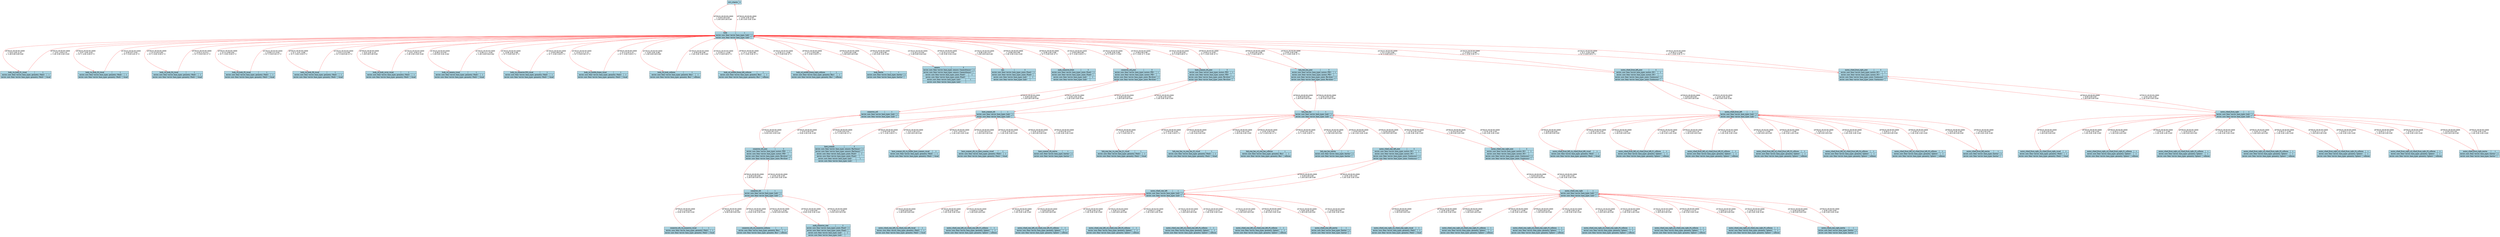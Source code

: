 digraph G {
graph[size="88,136", ranksep=3.0, nodesep=2.0, fontname="Helvetica", fontsize=8];
0[shape=record, label="{{INIT_FRAME|0}}",style=filled,fillcolor=lightblue];
1[shape=record, label="{{body|1}| {envire::core::Item\<envire::base_types::Link\>|1}| {envire::core::Item\<envire::base_types::Link\>|}}",style=filled,fillcolor=lightblue];
2[shape=record, label="{{body_vis_body_01_visual|1}| {envire::core::Item\<envire::base_types::geometry::Mesh\>|1}| {envire::core::Item\<envire::base_types::geometry::Mesh\>|visual}}",style=filled,fillcolor=lightblue];
3[shape=record, label="{{body_vis_body_03_visual|1}| {envire::core::Item\<envire::base_types::geometry::Mesh\>|1}| {envire::core::Item\<envire::base_types::geometry::Mesh\>|visual}}",style=filled,fillcolor=lightblue];
4[shape=record, label="{{body_vis_body_04_visual|1}| {envire::core::Item\<envire::base_types::geometry::Mesh\>|1}| {envire::core::Item\<envire::base_types::geometry::Mesh\>|visual}}",style=filled,fillcolor=lightblue];
5[shape=record, label="{{body_vis_body_05_visual|1}| {envire::core::Item\<envire::base_types::geometry::Mesh\>|1}| {envire::core::Item\<envire::base_types::geometry::Mesh\>|visual}}",style=filled,fillcolor=lightblue];
6[shape=record, label="{{body_vis_body_08_visual|1}| {envire::core::Item\<envire::base_types::geometry::Mesh\>|1}| {envire::core::Item\<envire::base_types::geometry::Mesh\>|visual}}",style=filled,fillcolor=lightblue];
7[shape=record, label="{{body_vis_body_cover_visual|1}| {envire::core::Item\<envire::base_types::geometry::Mesh\>|1}| {envire::core::Item\<envire::base_types::geometry::Mesh\>|visual}}",style=filled,fillcolor=lightblue];
8[shape=record, label="{{body_vis_camera_visual|1}| {envire::core::Item\<envire::base_types::geometry::Mesh\>|1}| {envire::core::Item\<envire::base_types::geometry::Mesh\>|visual}}",style=filled,fillcolor=lightblue];
9[shape=record, label="{{body_vis_connector.003_visual|1}| {envire::core::Item\<envire::base_types::geometry::Mesh\>|1}| {envire::core::Item\<envire::base_types::geometry::Mesh\>|visual}}",style=filled,fillcolor=lightblue];
10[shape=record, label="{{body_vis_middle_frame_visual|1}| {envire::core::Item\<envire::base_types::geometry::Mesh\>|1}| {envire::core::Item\<envire::base_types::geometry::Mesh\>|visual}}",style=filled,fillcolor=lightblue];
11[shape=record, label="{{body_col_body_collision|1}| {envire::core::Item\<envire::base_types::geometry::Box\>|1}| {envire::core::Item\<envire::base_types::geometry::Box\>|collision}}",style=filled,fillcolor=lightblue];
12[shape=record, label="{{body_col_middle_frame_left_collision|1}| {envire::core::Item\<envire::base_types::geometry::Box\>|1}| {envire::core::Item\<envire::base_types::geometry::Box\>|collision}}",style=filled,fillcolor=lightblue];
13[shape=record, label="{{body_col_middle_frame_right_collision|1}| {envire::core::Item\<envire::base_types::geometry::Box\>|1}| {envire::core::Item\<envire::base_types::geometry::Box\>|collision}}",style=filled,fillcolor=lightblue];
14[shape=record, label="{{body_inertia|1}| {envire::core::Item\<envire::base_types::Inertia\>|1}| {envire::core::Item\<envire::base_types::Inertia\>|}}",style=filled,fillcolor=lightblue];
15[shape=record, label="{{camera|3}| {envire::core::Item\<envire::base_types::sensors::CameraSensor\>|1}| {envire::core::Item\<envire::base_types::sensors::CameraSensor\>|}| {envire::core::Item\<envire::base_types::joints::Fixed\>|1}| {envire::core::Item\<envire::base_types::joints::Fixed\>|}| {envire::core::Item\<envire::base_types::Link\>|1}| {envire::core::Item\<envire::base_types::Link\>|}}",style=filled,fillcolor=lightblue];
16[shape=record, label="{{connector_roll|1}| {envire::core::Item\<envire::base_types::Link\>|1}| {envire::core::Item\<envire::base_types::Link\>|}}",style=filled,fillcolor=lightblue];
17[shape=record, label="{{connector_tilt|1}| {envire::core::Item\<envire::base_types::Link\>|1}| {envire::core::Item\<envire::base_types::Link\>|}}",style=filled,fillcolor=lightblue];
18[shape=record, label="{{connector_tilt_vis_connector_visual|1}| {envire::core::Item\<envire::base_types::geometry::Mesh\>|1}| {envire::core::Item\<envire::base_types::geometry::Mesh\>|visual}}",style=filled,fillcolor=lightblue];
19[shape=record, label="{{connector_tilt_col_connector_collision|1}| {envire::core::Item\<envire::base_types::geometry::Box\>|1}| {envire::core::Item\<envire::base_types::geometry::Box\>|collision}}",style=filled,fillcolor=lightblue];
20[shape=record, label="{{imu|2}| {envire::core::Item\<envire::base_types::joints::Fixed\>|1}| {envire::core::Item\<envire::base_types::joints::Fixed\>|}| {envire::core::Item\<envire::base_types::Link\>|1}| {envire::core::Item\<envire::base_types::Link\>|}}",style=filled,fillcolor=lightblue];
21[shape=record, label="{{laser_scanner|3}| {envire::core::Item\<envire::base_types::sensors::RaySensor\>|1}| {envire::core::Item\<envire::base_types::sensors::RaySensor\>|}| {envire::core::Item\<envire::base_types::joints::Fixed\>|1}| {envire::core::Item\<envire::base_types::joints::Fixed\>|}| {envire::core::Item\<envire::base_types::Link\>|1}| {envire::core::Item\<envire::base_types::Link\>|}}",style=filled,fillcolor=lightblue];
22[shape=record, label="{{laser_scanner_tilt|1}| {envire::core::Item\<envire::base_types::Link\>|1}| {envire::core::Item\<envire::base_types::Link\>|}}",style=filled,fillcolor=lightblue];
23[shape=record, label="{{laser_scanner_tilt_vis_holder_laser_scanner_visual|1}| {envire::core::Item\<envire::base_types::geometry::Mesh\>|1}| {envire::core::Item\<envire::base_types::geometry::Mesh\>|visual}}",style=filled,fillcolor=lightblue];
24[shape=record, label="{{laser_scanner_tilt_vis_laser_scanner_visual|1}| {envire::core::Item\<envire::base_types::geometry::Mesh\>|1}| {envire::core::Item\<envire::base_types::geometry::Mesh\>|visual}}",style=filled,fillcolor=lightblue];
25[shape=record, label="{{laser_scanner_tilt_inertia|1}| {envire::core::Item\<envire::base_types::Inertia\>|1}| {envire::core::Item\<envire::base_types::Inertia\>|}}",style=filled,fillcolor=lightblue];
26[shape=record, label="{{link_rear_bar|1}| {envire::core::Item\<envire::base_types::Link\>|1}| {envire::core::Item\<envire::base_types::Link\>|}}",style=filled,fillcolor=lightblue];
27[shape=record, label="{{link_rear_bar_vis_rear_bar_01_visual|1}| {envire::core::Item\<envire::base_types::geometry::Mesh\>|1}| {envire::core::Item\<envire::base_types::geometry::Mesh\>|visual}}",style=filled,fillcolor=lightblue];
28[shape=record, label="{{link_rear_bar_vis_rear_bar_02_visual|1}| {envire::core::Item\<envire::base_types::geometry::Mesh\>|1}| {envire::core::Item\<envire::base_types::geometry::Mesh\>|visual}}",style=filled,fillcolor=lightblue];
29[shape=record, label="{{link_rear_bar_col_rear_bar_collision|1}| {envire::core::Item\<envire::base_types::geometry::Box\>|1}| {envire::core::Item\<envire::base_types::geometry::Box\>|collision}}",style=filled,fillcolor=lightblue];
30[shape=record, label="{{link_rear_bar_inertia|1}| {envire::core::Item\<envire::base_types::Inertia\>|1}| {envire::core::Item\<envire::base_types::Inertia\>|}}",style=filled,fillcolor=lightblue];
31[shape=record, label="{{male_connector_front|2}| {envire::core::Item\<envire::base_types::joints::Fixed\>|1}| {envire::core::Item\<envire::base_types::joints::Fixed\>|}| {envire::core::Item\<envire::base_types::Link\>|1}| {envire::core::Item\<envire::base_types::Link\>|}}",style=filled,fillcolor=lightblue];
32[shape=record, label="{{male_connector_rear|2}| {envire::core::Item\<envire::base_types::joints::Fixed\>|1}| {envire::core::Item\<envire::base_types::joints::Fixed\>|}| {envire::core::Item\<envire::base_types::Link\>|1}| {envire::core::Item\<envire::base_types::Link\>|}}",style=filled,fillcolor=lightblue];
33[shape=record, label="{{motor_wheel_front_left|1}| {envire::core::Item\<envire::base_types::Link\>|1}| {envire::core::Item\<envire::base_types::Link\>|}}",style=filled,fillcolor=lightblue];
34[shape=record, label="{{motor_wheel_front_left_vis_wheel_front_left_visual|1}| {envire::core::Item\<envire::base_types::geometry::Mesh\>|1}| {envire::core::Item\<envire::base_types::geometry::Mesh\>|visual}}",style=filled,fillcolor=lightblue];
35[shape=record, label="{{motor_wheel_front_left_col_wheel_front_left_01_collision|1}| {envire::core::Item\<envire::base_types::geometry::Sphere\>|1}| {envire::core::Item\<envire::base_types::geometry::Sphere\>|collision}}",style=filled,fillcolor=lightblue];
36[shape=record, label="{{motor_wheel_front_left_col_wheel_front_left_02_collision|1}| {envire::core::Item\<envire::base_types::geometry::Sphere\>|1}| {envire::core::Item\<envire::base_types::geometry::Sphere\>|collision}}",style=filled,fillcolor=lightblue];
37[shape=record, label="{{motor_wheel_front_left_col_wheel_front_left_03_collision|1}| {envire::core::Item\<envire::base_types::geometry::Sphere\>|1}| {envire::core::Item\<envire::base_types::geometry::Sphere\>|collision}}",style=filled,fillcolor=lightblue];
38[shape=record, label="{{motor_wheel_front_left_col_wheel_front_left_04_collision|1}| {envire::core::Item\<envire::base_types::geometry::Sphere\>|1}| {envire::core::Item\<envire::base_types::geometry::Sphere\>|collision}}",style=filled,fillcolor=lightblue];
39[shape=record, label="{{motor_wheel_front_left_col_wheel_front_left_05_collision|1}| {envire::core::Item\<envire::base_types::geometry::Sphere\>|1}| {envire::core::Item\<envire::base_types::geometry::Sphere\>|collision}}",style=filled,fillcolor=lightblue];
40[shape=record, label="{{motor_wheel_front_left_inertia|1}| {envire::core::Item\<envire::base_types::Inertia\>|1}| {envire::core::Item\<envire::base_types::Inertia\>|}}",style=filled,fillcolor=lightblue];
41[shape=record, label="{{motor_wheel_front_right|1}| {envire::core::Item\<envire::base_types::Link\>|1}| {envire::core::Item\<envire::base_types::Link\>|}}",style=filled,fillcolor=lightblue];
42[shape=record, label="{{motor_wheel_front_right_vis_wheel_front_right_visual|1}| {envire::core::Item\<envire::base_types::geometry::Mesh\>|1}| {envire::core::Item\<envire::base_types::geometry::Mesh\>|visual}}",style=filled,fillcolor=lightblue];
43[shape=record, label="{{motor_wheel_front_right_col_wheel_front_right_01_collision|1}| {envire::core::Item\<envire::base_types::geometry::Sphere\>|1}| {envire::core::Item\<envire::base_types::geometry::Sphere\>|collision}}",style=filled,fillcolor=lightblue];
44[shape=record, label="{{motor_wheel_front_right_col_wheel_front_right_02_collision|1}| {envire::core::Item\<envire::base_types::geometry::Sphere\>|1}| {envire::core::Item\<envire::base_types::geometry::Sphere\>|collision}}",style=filled,fillcolor=lightblue];
45[shape=record, label="{{motor_wheel_front_right_col_wheel_front_right_03_collision|1}| {envire::core::Item\<envire::base_types::geometry::Sphere\>|1}| {envire::core::Item\<envire::base_types::geometry::Sphere\>|collision}}",style=filled,fillcolor=lightblue];
46[shape=record, label="{{motor_wheel_front_right_col_wheel_front_right_04_collision|1}| {envire::core::Item\<envire::base_types::geometry::Sphere\>|1}| {envire::core::Item\<envire::base_types::geometry::Sphere\>|collision}}",style=filled,fillcolor=lightblue];
47[shape=record, label="{{motor_wheel_front_right_col_wheel_front_right_05_collision|1}| {envire::core::Item\<envire::base_types::geometry::Sphere\>|1}| {envire::core::Item\<envire::base_types::geometry::Sphere\>|collision}}",style=filled,fillcolor=lightblue];
48[shape=record, label="{{motor_wheel_front_right_inertia|1}| {envire::core::Item\<envire::base_types::Inertia\>|1}| {envire::core::Item\<envire::base_types::Inertia\>|}}",style=filled,fillcolor=lightblue];
49[shape=record, label="{{motor_wheel_rear_left|1}| {envire::core::Item\<envire::base_types::Link\>|1}| {envire::core::Item\<envire::base_types::Link\>|}}",style=filled,fillcolor=lightblue];
50[shape=record, label="{{motor_wheel_rear_left_vis_wheel_rear_left_visual|1}| {envire::core::Item\<envire::base_types::geometry::Mesh\>|1}| {envire::core::Item\<envire::base_types::geometry::Mesh\>|visual}}",style=filled,fillcolor=lightblue];
51[shape=record, label="{{motor_wheel_rear_left_col_wheel_rear_left_01_collision|1}| {envire::core::Item\<envire::base_types::geometry::Sphere\>|1}| {envire::core::Item\<envire::base_types::geometry::Sphere\>|collision}}",style=filled,fillcolor=lightblue];
52[shape=record, label="{{motor_wheel_rear_left_col_wheel_rear_left_02_collision|1}| {envire::core::Item\<envire::base_types::geometry::Sphere\>|1}| {envire::core::Item\<envire::base_types::geometry::Sphere\>|collision}}",style=filled,fillcolor=lightblue];
53[shape=record, label="{{motor_wheel_rear_left_col_wheel_rear_left_03_collision|1}| {envire::core::Item\<envire::base_types::geometry::Sphere\>|1}| {envire::core::Item\<envire::base_types::geometry::Sphere\>|collision}}",style=filled,fillcolor=lightblue];
54[shape=record, label="{{motor_wheel_rear_left_col_wheel_rear_left_04_collision|1}| {envire::core::Item\<envire::base_types::geometry::Sphere\>|1}| {envire::core::Item\<envire::base_types::geometry::Sphere\>|collision}}",style=filled,fillcolor=lightblue];
55[shape=record, label="{{motor_wheel_rear_left_col_wheel_rear_left_05_collision|1}| {envire::core::Item\<envire::base_types::geometry::Sphere\>|1}| {envire::core::Item\<envire::base_types::geometry::Sphere\>|collision}}",style=filled,fillcolor=lightblue];
56[shape=record, label="{{motor_wheel_rear_left_inertia|1}| {envire::core::Item\<envire::base_types::Inertia\>|1}| {envire::core::Item\<envire::base_types::Inertia\>|}}",style=filled,fillcolor=lightblue];
57[shape=record, label="{{motor_wheel_rear_right|1}| {envire::core::Item\<envire::base_types::Link\>|1}| {envire::core::Item\<envire::base_types::Link\>|}}",style=filled,fillcolor=lightblue];
58[shape=record, label="{{motor_wheel_rear_right_vis_wheel_rear_right_visual|1}| {envire::core::Item\<envire::base_types::geometry::Mesh\>|1}| {envire::core::Item\<envire::base_types::geometry::Mesh\>|visual}}",style=filled,fillcolor=lightblue];
59[shape=record, label="{{motor_wheel_rear_right_col_wheel_rear_right_01_collision|1}| {envire::core::Item\<envire::base_types::geometry::Sphere\>|1}| {envire::core::Item\<envire::base_types::geometry::Sphere\>|collision}}",style=filled,fillcolor=lightblue];
60[shape=record, label="{{motor_wheel_rear_right_col_wheel_rear_right_02_collision|1}| {envire::core::Item\<envire::base_types::geometry::Sphere\>|1}| {envire::core::Item\<envire::base_types::geometry::Sphere\>|collision}}",style=filled,fillcolor=lightblue];
61[shape=record, label="{{motor_wheel_rear_right_col_wheel_rear_right_03_collision|1}| {envire::core::Item\<envire::base_types::geometry::Sphere\>|1}| {envire::core::Item\<envire::base_types::geometry::Sphere\>|collision}}",style=filled,fillcolor=lightblue];
62[shape=record, label="{{motor_wheel_rear_right_col_wheel_rear_right_04_collision|1}| {envire::core::Item\<envire::base_types::geometry::Sphere\>|1}| {envire::core::Item\<envire::base_types::geometry::Sphere\>|collision}}",style=filled,fillcolor=lightblue];
63[shape=record, label="{{motor_wheel_rear_right_col_wheel_rear_right_05_collision|1}| {envire::core::Item\<envire::base_types::geometry::Sphere\>|1}| {envire::core::Item\<envire::base_types::geometry::Sphere\>|collision}}",style=filled,fillcolor=lightblue];
64[shape=record, label="{{motor_wheel_rear_right_inertia|1}| {envire::core::Item\<envire::base_types::Inertia\>|1}| {envire::core::Item\<envire::base_types::Inertia\>|}}",style=filled,fillcolor=lightblue];
65[shape=record, label="{{connector_roll_joint|2}| {envire::core::Item\<envire::base_types::motors::PID\>|1}| {envire::core::Item\<envire::base_types::motors::PID\>|}| {envire::core::Item\<envire::base_types::joints::Revolute\>|1}| {envire::core::Item\<envire::base_types::joints::Revolute\>|}}",style=filled,fillcolor=lightblue];
66[shape=record, label="{{connector_tilt_joint|2}| {envire::core::Item\<envire::base_types::motors::PID\>|1}| {envire::core::Item\<envire::base_types::motors::PID\>|}| {envire::core::Item\<envire::base_types::joints::Revolute\>|1}| {envire::core::Item\<envire::base_types::joints::Revolute\>|}}",style=filled,fillcolor=lightblue];
67[shape=record, label="{{laser_scanner_tilt_joint|2}| {envire::core::Item\<envire::base_types::motors::PID\>|1}| {envire::core::Item\<envire::base_types::motors::PID\>|}| {envire::core::Item\<envire::base_types::joints::Revolute\>|1}| {envire::core::Item\<envire::base_types::joints::Revolute\>|}}",style=filled,fillcolor=lightblue];
68[shape=record, label="{{link_rear_bar_joint|2}| {envire::core::Item\<envire::base_types::motors::PID\>|1}| {envire::core::Item\<envire::base_types::motors::PID\>|}| {envire::core::Item\<envire::base_types::joints::Revolute\>|1}| {envire::core::Item\<envire::base_types::joints::Revolute\>|}}",style=filled,fillcolor=lightblue];
69[shape=record, label="{{motor_wheel_front_left_joint|2}| {envire::core::Item\<envire::base_types::motors::DC\>|1}| {envire::core::Item\<envire::base_types::motors::DC\>|}| {envire::core::Item\<envire::base_types::joints::Continuous\>|1}| {envire::core::Item\<envire::base_types::joints::Continuous\>|}}",style=filled,fillcolor=lightblue];
70[shape=record, label="{{motor_wheel_front_right_joint|2}| {envire::core::Item\<envire::base_types::motors::DC\>|1}| {envire::core::Item\<envire::base_types::motors::DC\>|}| {envire::core::Item\<envire::base_types::joints::Continuous\>|1}| {envire::core::Item\<envire::base_types::joints::Continuous\>|}}",style=filled,fillcolor=lightblue];
71[shape=record, label="{{motor_wheel_rear_left_joint|2}| {envire::core::Item\<envire::base_types::motors::DC\>|1}| {envire::core::Item\<envire::base_types::motors::DC\>|}| {envire::core::Item\<envire::base_types::joints::Continuous\>|1}| {envire::core::Item\<envire::base_types::joints::Continuous\>|}}",style=filled,fillcolor=lightblue];
72[shape=record, label="{{motor_wheel_rear_right_joint|2}| {envire::core::Item\<envire::base_types::motors::DC\>|1}| {envire::core::Item\<envire::base_types::motors::DC\>|}| {envire::core::Item\<envire::base_types::joints::Continuous\>|1}| {envire::core::Item\<envire::base_types::joints::Continuous\>|}}",style=filled,fillcolor=lightblue];
0->1 [label="19700101-00:00:00+0000\nt: (0.00 0.00 0.00)\nr: (1.00 0.00 0.00 0.00)",shape=ellipse,color=red,style=filled,fillcolor=lightcoral];
1->0 [label="19700101-00:00:00+0000\nt: (-0.00 -0.00 -0.00)\nr: (1.00 -0.00 -0.00 -0.00)",shape=ellipse,color=red,style=filled,fillcolor=lightcoral];
1->2 [label="19700101-00:00:00+0000\nt: (0.01 0.00 -0.10)\nr: (1.00 0.00 0.00 0.00)",shape=ellipse,color=red,style=filled,fillcolor=lightcoral];
2->1 [label="19700101-00:00:00+0000\nt: (-0.01 -0.00 0.10)\nr: (1.00 -0.00 -0.00 -0.00)",shape=ellipse,color=red,style=filled,fillcolor=lightcoral];
1->3 [label="19700101-00:00:00+0000\nt: (0.07 -0.00 -0.02)\nr: (0.71 -0.03 -0.03 0.71)",shape=ellipse,color=red,style=filled,fillcolor=lightcoral];
3->1 [label="19700101-00:00:00+0000\nt: (0.00 0.07 0.03)\nr: (0.71 0.03 0.03 -0.71)",shape=ellipse,color=red,style=filled,fillcolor=lightcoral];
1->4 [label="19700101-00:00:00+0000\nt: (0.15 0.02 0.00)\nr: (0.71 -0.03 -0.03 0.71)",shape=ellipse,color=red,style=filled,fillcolor=lightcoral];
4->1 [label="19700101-00:00:00+0000\nt: (-0.02 0.14 0.01)\nr: (0.71 0.03 0.03 -0.71)",shape=ellipse,color=red,style=filled,fillcolor=lightcoral];
1->5 [label="19700101-00:00:00+0000\nt: (0.14 -0.08 0.04)\nr: (0.71 -0.03 -0.03 0.71)",shape=ellipse,color=red,style=filled,fillcolor=lightcoral];
5->1 [label="19700101-00:00:00+0000\nt: (0.08 0.15 -0.03)\nr: (0.71 0.03 0.03 -0.71)",shape=ellipse,color=red,style=filled,fillcolor=lightcoral];
1->6 [label="19700101-00:00:00+0000\nt: (0.11 -0.01 -0.08)\nr: (0.71 -0.03 -0.03 0.71)",shape=ellipse,color=red,style=filled,fillcolor=lightcoral];
6->1 [label="19700101-00:00:00+0000\nt: (0.01 0.10 0.09)\nr: (0.71 0.03 0.03 -0.71)",shape=ellipse,color=red,style=filled,fillcolor=lightcoral];
1->7 [label="19700101-00:00:00+0000\nt: (0.01 0.00 -0.10)\nr: (1.00 0.00 0.00 0.00)",shape=ellipse,color=red,style=filled,fillcolor=lightcoral];
7->1 [label="19700101-00:00:00+0000\nt: (-0.01 -0.00 0.10)\nr: (1.00 -0.00 -0.00 -0.00)",shape=ellipse,color=red,style=filled,fillcolor=lightcoral];
1->8 [label="19700101-00:00:00+0000\nt: (0.09 0.10 0.05)\nr: (1.00 0.00 -0.04 -0.04)",shape=ellipse,color=red,style=filled,fillcolor=lightcoral];
8->1 [label="19700101-00:00:00+0000\nt: (-0.08 -0.11 -0.04)\nr: (1.00 -0.00 0.04 0.04)",shape=ellipse,color=red,style=filled,fillcolor=lightcoral];
1->9 [label="19700101-00:00:00+0000\nt: (-0.09 -0.00 -0.06)\nr: (0.71 0.00 0.00 -0.71)",shape=ellipse,color=red,style=filled,fillcolor=lightcoral];
9->1 [label="19700101-00:00:00+0000\nt: (-0.00 0.09 0.06)\nr: (0.71 -0.00 -0.00 0.71)",shape=ellipse,color=red,style=filled,fillcolor=lightcoral];
1->10 [label="19700101-00:00:00+0000\nt: (-0.42 0.12 -0.15)\nr: (0.71 0.00 0.00 -0.71)",shape=ellipse,color=red,style=filled,fillcolor=lightcoral];
10->1 [label="19700101-00:00:00+0000\nt: (0.12 0.42 0.15)\nr: (0.71 -0.00 -0.00 0.71)",shape=ellipse,color=red,style=filled,fillcolor=lightcoral];
1->11 [label="19700101-00:00:00+0000\nt: (-0.00 -0.00 -0.08)\nr: (1.00 0.00 0.00 0.00)",shape=ellipse,color=red,style=filled,fillcolor=lightcoral];
11->1 [label="19700101-00:00:00+0000\nt: (0.00 0.00 0.08)\nr: (1.00 -0.00 -0.00 -0.00)",shape=ellipse,color=red,style=filled,fillcolor=lightcoral];
1->12 [label="19700101-00:00:00+0000\nt: (-0.29 0.11 -0.08)\nr: (0.71 0.00 0.00 0.71)",shape=ellipse,color=red,style=filled,fillcolor=lightcoral];
12->1 [label="19700101-00:00:00+0000\nt: (-0.11 -0.29 0.08)\nr: (0.71 -0.00 -0.00 -0.71)",shape=ellipse,color=red,style=filled,fillcolor=lightcoral];
1->13 [label="19700101-00:00:00+0000\nt: (-0.29 -0.11 -0.08)\nr: (0.71 0.00 0.00 -0.71)",shape=ellipse,color=red,style=filled,fillcolor=lightcoral];
13->1 [label="19700101-00:00:00+0000\nt: (-0.11 0.29 0.08)\nr: (0.71 -0.00 -0.00 0.71)",shape=ellipse,color=red,style=filled,fillcolor=lightcoral];
1->14 [label="19700101-00:00:00+0000\nt: (-0.05 0.00 -0.08)\nr: (1.00 0.00 0.00 0.00)",shape=ellipse,color=red,style=filled,fillcolor=lightcoral];
14->1 [label="19700101-00:00:00+0000\nt: (0.05 -0.00 0.08)\nr: (1.00 -0.00 -0.00 -0.00)",shape=ellipse,color=red,style=filled,fillcolor=lightcoral];
17->18 [label="19700101-00:00:00+0000\nt: (0.11 0.03 0.00)\nr: (0.50 -0.50 -0.50 -0.50)",shape=ellipse,color=red,style=filled,fillcolor=lightcoral];
18->17 [label="19700101-00:00:00+0000\nt: (-0.00 -0.11 -0.03)\nr: (0.50 0.50 0.50 0.50)",shape=ellipse,color=red,style=filled,fillcolor=lightcoral];
17->19 [label="19700101-00:00:00+0000\nt: (0.11 0.04 0.00)\nr: (0.50 -0.50 -0.50 -0.50)",shape=ellipse,color=red,style=filled,fillcolor=lightcoral];
19->17 [label="19700101-00:00:00+0000\nt: (-0.00 -0.11 -0.04)\nr: (0.50 0.50 0.50 0.50)",shape=ellipse,color=red,style=filled,fillcolor=lightcoral];
22->23 [label="19700101-00:00:00+0000\nt: (-0.01 0.00 -0.01)\nr: (1.00 0.00 0.00 0.00)",shape=ellipse,color=red,style=filled,fillcolor=lightcoral];
23->22 [label="19700101-00:00:00+0000\nt: (0.01 -0.00 0.01)\nr: (1.00 -0.00 -0.00 -0.00)",shape=ellipse,color=red,style=filled,fillcolor=lightcoral];
22->24 [label="19700101-00:00:00+0000\nt: (-0.00 0.00 0.01)\nr: (1.00 0.00 0.00 0.00)",shape=ellipse,color=red,style=filled,fillcolor=lightcoral];
24->22 [label="19700101-00:00:00+0000\nt: (0.00 -0.00 -0.01)\nr: (1.00 -0.00 -0.00 -0.00)",shape=ellipse,color=red,style=filled,fillcolor=lightcoral];
22->25 [label="19700101-00:00:00+0000\nt: (0.00 -0.00 0.01)\nr: (1.00 0.00 0.00 0.00)",shape=ellipse,color=red,style=filled,fillcolor=lightcoral];
25->22 [label="19700101-00:00:00+0000\nt: (-0.00 0.00 -0.01)\nr: (1.00 -0.00 -0.00 -0.00)",shape=ellipse,color=red,style=filled,fillcolor=lightcoral];
26->27 [label="19700101-00:00:00+0000\nt: (-0.00 -0.00 0.00)\nr: (0.71 0.00 0.00 -0.71)",shape=ellipse,color=red,style=filled,fillcolor=lightcoral];
27->26 [label="19700101-00:00:00+0000\nt: (-0.00 0.00 -0.00)\nr: (0.71 -0.00 -0.00 0.71)",shape=ellipse,color=red,style=filled,fillcolor=lightcoral];
26->28 [label="19700101-00:00:00+0000\nt: (-0.00 0.00 0.00)\nr: (1.00 -0.04 0.00 0.00)",shape=ellipse,color=red,style=filled,fillcolor=lightcoral];
28->26 [label="19700101-00:00:00+0000\nt: (0.00 -0.00 -0.00)\nr: (1.00 0.04 -0.00 -0.00)",shape=ellipse,color=red,style=filled,fillcolor=lightcoral];
26->29 [label="19700101-00:00:00+0000\nt: (-0.00 -0.00 0.00)\nr: (0.71 0.00 0.00 -0.71)",shape=ellipse,color=red,style=filled,fillcolor=lightcoral];
29->26 [label="19700101-00:00:00+0000\nt: (-0.00 0.00 -0.00)\nr: (0.71 -0.00 -0.00 0.71)",shape=ellipse,color=red,style=filled,fillcolor=lightcoral];
26->30 [label="19700101-00:00:00+0000\nt: (-0.00 -0.00 -0.00)\nr: (1.00 0.00 0.00 0.00)",shape=ellipse,color=red,style=filled,fillcolor=lightcoral];
30->26 [label="19700101-00:00:00+0000\nt: (0.00 0.00 0.00)\nr: (1.00 -0.00 -0.00 -0.00)",shape=ellipse,color=red,style=filled,fillcolor=lightcoral];
33->34 [label="19700101-00:00:00+0000\nt: (0.00 0.00 0.00)\nr: (1.00 0.00 0.00 0.00)",shape=ellipse,color=red,style=filled,fillcolor=lightcoral];
34->33 [label="19700101-00:00:00+0000\nt: (-0.00 -0.00 -0.00)\nr: (1.00 -0.00 -0.00 -0.00)",shape=ellipse,color=red,style=filled,fillcolor=lightcoral];
33->35 [label="19700101-00:00:00+0000\nt: (0.00 0.17 0.06)\nr: (1.00 0.00 0.00 0.00)",shape=ellipse,color=red,style=filled,fillcolor=lightcoral];
35->33 [label="19700101-00:00:00+0000\nt: (-0.00 -0.17 -0.06)\nr: (1.00 -0.00 -0.00 -0.00)",shape=ellipse,color=red,style=filled,fillcolor=lightcoral];
33->36 [label="19700101-00:00:00+0000\nt: (0.00 0.00 0.18)\nr: (1.00 0.00 0.00 0.00)",shape=ellipse,color=red,style=filled,fillcolor=lightcoral];
36->33 [label="19700101-00:00:00+0000\nt: (-0.00 -0.00 -0.18)\nr: (1.00 -0.00 -0.00 -0.00)",shape=ellipse,color=red,style=filled,fillcolor=lightcoral];
33->37 [label="19700101-00:00:00+0000\nt: (0.00 -0.17 0.06)\nr: (1.00 0.00 0.00 0.00)",shape=ellipse,color=red,style=filled,fillcolor=lightcoral];
37->33 [label="19700101-00:00:00+0000\nt: (-0.00 0.17 -0.06)\nr: (1.00 -0.00 -0.00 -0.00)",shape=ellipse,color=red,style=filled,fillcolor=lightcoral];
33->38 [label="19700101-00:00:00+0000\nt: (0.00 -0.11 -0.15)\nr: (1.00 0.00 0.00 0.00)",shape=ellipse,color=red,style=filled,fillcolor=lightcoral];
38->33 [label="19700101-00:00:00+0000\nt: (-0.00 0.11 0.15)\nr: (1.00 -0.00 -0.00 -0.00)",shape=ellipse,color=red,style=filled,fillcolor=lightcoral];
33->39 [label="19700101-00:00:00+0000\nt: (0.00 0.11 -0.15)\nr: (1.00 0.00 0.00 0.00)",shape=ellipse,color=red,style=filled,fillcolor=lightcoral];
39->33 [label="19700101-00:00:00+0000\nt: (-0.00 -0.11 0.15)\nr: (1.00 -0.00 -0.00 -0.00)",shape=ellipse,color=red,style=filled,fillcolor=lightcoral];
33->40 [label="19700101-00:00:00+0000\nt: (0.00 -0.00 -0.00)\nr: (1.00 0.00 0.00 0.00)",shape=ellipse,color=red,style=filled,fillcolor=lightcoral];
40->33 [label="19700101-00:00:00+0000\nt: (-0.00 0.00 0.00)\nr: (1.00 -0.00 -0.00 -0.00)",shape=ellipse,color=red,style=filled,fillcolor=lightcoral];
41->42 [label="19700101-00:00:00+0000\nt: (0.00 0.00 0.00)\nr: (1.00 0.00 0.00 0.00)",shape=ellipse,color=red,style=filled,fillcolor=lightcoral];
42->41 [label="19700101-00:00:00+0000\nt: (-0.00 -0.00 -0.00)\nr: (1.00 -0.00 -0.00 -0.00)",shape=ellipse,color=red,style=filled,fillcolor=lightcoral];
41->43 [label="19700101-00:00:00+0000\nt: (-0.00 0.17 0.06)\nr: (1.00 0.00 0.00 0.00)",shape=ellipse,color=red,style=filled,fillcolor=lightcoral];
43->41 [label="19700101-00:00:00+0000\nt: (0.00 -0.17 -0.06)\nr: (1.00 -0.00 -0.00 -0.00)",shape=ellipse,color=red,style=filled,fillcolor=lightcoral];
41->44 [label="19700101-00:00:00+0000\nt: (-0.00 0.00 0.18)\nr: (1.00 0.00 0.00 0.00)",shape=ellipse,color=red,style=filled,fillcolor=lightcoral];
44->41 [label="19700101-00:00:00+0000\nt: (0.00 -0.00 -0.18)\nr: (1.00 -0.00 -0.00 -0.00)",shape=ellipse,color=red,style=filled,fillcolor=lightcoral];
41->45 [label="19700101-00:00:00+0000\nt: (-0.00 -0.17 0.06)\nr: (1.00 0.00 0.00 0.00)",shape=ellipse,color=red,style=filled,fillcolor=lightcoral];
45->41 [label="19700101-00:00:00+0000\nt: (0.00 0.17 -0.06)\nr: (1.00 -0.00 -0.00 -0.00)",shape=ellipse,color=red,style=filled,fillcolor=lightcoral];
41->46 [label="19700101-00:00:00+0000\nt: (-0.00 -0.11 -0.15)\nr: (1.00 0.00 0.00 0.00)",shape=ellipse,color=red,style=filled,fillcolor=lightcoral];
46->41 [label="19700101-00:00:00+0000\nt: (0.00 0.11 0.15)\nr: (1.00 -0.00 -0.00 -0.00)",shape=ellipse,color=red,style=filled,fillcolor=lightcoral];
41->47 [label="19700101-00:00:00+0000\nt: (-0.00 0.11 -0.15)\nr: (1.00 0.00 0.00 0.00)",shape=ellipse,color=red,style=filled,fillcolor=lightcoral];
47->41 [label="19700101-00:00:00+0000\nt: (0.00 -0.11 0.15)\nr: (1.00 -0.00 -0.00 -0.00)",shape=ellipse,color=red,style=filled,fillcolor=lightcoral];
41->48 [label="19700101-00:00:00+0000\nt: (-0.00 0.00 0.00)\nr: (1.00 0.00 0.00 0.00)",shape=ellipse,color=red,style=filled,fillcolor=lightcoral];
48->41 [label="19700101-00:00:00+0000\nt: (0.00 -0.00 -0.00)\nr: (1.00 -0.00 -0.00 -0.00)",shape=ellipse,color=red,style=filled,fillcolor=lightcoral];
49->50 [label="19700101-00:00:00+0000\nt: (0.00 0.00 0.00)\nr: (1.00 0.00 0.00 0.00)",shape=ellipse,color=red,style=filled,fillcolor=lightcoral];
50->49 [label="19700101-00:00:00+0000\nt: (-0.00 -0.00 -0.00)\nr: (1.00 -0.00 -0.00 -0.00)",shape=ellipse,color=red,style=filled,fillcolor=lightcoral];
49->51 [label="19700101-00:00:00+0000\nt: (0.00 0.17 0.06)\nr: (1.00 0.00 0.00 0.00)",shape=ellipse,color=red,style=filled,fillcolor=lightcoral];
51->49 [label="19700101-00:00:00+0000\nt: (-0.00 -0.17 -0.06)\nr: (1.00 -0.00 -0.00 -0.00)",shape=ellipse,color=red,style=filled,fillcolor=lightcoral];
49->52 [label="19700101-00:00:00+0000\nt: (0.00 0.00 0.18)\nr: (1.00 0.00 0.00 0.00)",shape=ellipse,color=red,style=filled,fillcolor=lightcoral];
52->49 [label="19700101-00:00:00+0000\nt: (-0.00 -0.00 -0.18)\nr: (1.00 -0.00 -0.00 -0.00)",shape=ellipse,color=red,style=filled,fillcolor=lightcoral];
49->53 [label="19700101-00:00:00+0000\nt: (0.00 -0.17 0.06)\nr: (1.00 0.00 0.00 0.00)",shape=ellipse,color=red,style=filled,fillcolor=lightcoral];
53->49 [label="19700101-00:00:00+0000\nt: (-0.00 0.17 -0.06)\nr: (1.00 -0.00 -0.00 -0.00)",shape=ellipse,color=red,style=filled,fillcolor=lightcoral];
49->54 [label="19700101-00:00:00+0000\nt: (0.00 -0.11 -0.15)\nr: (1.00 0.00 0.00 0.00)",shape=ellipse,color=red,style=filled,fillcolor=lightcoral];
54->49 [label="19700101-00:00:00+0000\nt: (-0.00 0.11 0.15)\nr: (1.00 -0.00 -0.00 -0.00)",shape=ellipse,color=red,style=filled,fillcolor=lightcoral];
49->55 [label="19700101-00:00:00+0000\nt: (0.00 0.11 -0.15)\nr: (1.00 0.00 0.00 0.00)",shape=ellipse,color=red,style=filled,fillcolor=lightcoral];
55->49 [label="19700101-00:00:00+0000\nt: (-0.00 -0.11 0.15)\nr: (1.00 -0.00 -0.00 -0.00)",shape=ellipse,color=red,style=filled,fillcolor=lightcoral];
49->56 [label="19700101-00:00:00+0000\nt: (0.00 -0.00 -0.00)\nr: (1.00 0.00 0.00 0.00)",shape=ellipse,color=red,style=filled,fillcolor=lightcoral];
56->49 [label="19700101-00:00:00+0000\nt: (-0.00 0.00 0.00)\nr: (1.00 -0.00 -0.00 -0.00)",shape=ellipse,color=red,style=filled,fillcolor=lightcoral];
57->58 [label="19700101-00:00:00+0000\nt: (0.00 0.00 0.00)\nr: (1.00 0.00 0.00 0.00)",shape=ellipse,color=red,style=filled,fillcolor=lightcoral];
58->57 [label="19700101-00:00:00+0000\nt: (-0.00 -0.00 -0.00)\nr: (1.00 -0.00 -0.00 -0.00)",shape=ellipse,color=red,style=filled,fillcolor=lightcoral];
57->59 [label="19700101-00:00:00+0000\nt: (0.00 0.17 0.06)\nr: (1.00 0.00 0.00 0.00)",shape=ellipse,color=red,style=filled,fillcolor=lightcoral];
59->57 [label="19700101-00:00:00+0000\nt: (-0.00 -0.17 -0.06)\nr: (1.00 -0.00 -0.00 -0.00)",shape=ellipse,color=red,style=filled,fillcolor=lightcoral];
57->60 [label="19700101-00:00:00+0000\nt: (0.00 0.00 0.18)\nr: (1.00 0.00 0.00 0.00)",shape=ellipse,color=red,style=filled,fillcolor=lightcoral];
60->57 [label="19700101-00:00:00+0000\nt: (-0.00 -0.00 -0.18)\nr: (1.00 -0.00 -0.00 -0.00)",shape=ellipse,color=red,style=filled,fillcolor=lightcoral];
57->61 [label="19700101-00:00:00+0000\nt: (0.00 -0.17 0.06)\nr: (1.00 0.00 0.00 0.00)",shape=ellipse,color=red,style=filled,fillcolor=lightcoral];
61->57 [label="19700101-00:00:00+0000\nt: (-0.00 0.17 -0.06)\nr: (1.00 -0.00 -0.00 -0.00)",shape=ellipse,color=red,style=filled,fillcolor=lightcoral];
57->62 [label="19700101-00:00:00+0000\nt: (0.00 -0.11 -0.15)\nr: (1.00 0.00 0.00 0.00)",shape=ellipse,color=red,style=filled,fillcolor=lightcoral];
62->57 [label="19700101-00:00:00+0000\nt: (-0.00 0.11 0.15)\nr: (1.00 -0.00 -0.00 -0.00)",shape=ellipse,color=red,style=filled,fillcolor=lightcoral];
57->63 [label="19700101-00:00:00+0000\nt: (0.00 0.11 -0.15)\nr: (1.00 0.00 0.00 0.00)",shape=ellipse,color=red,style=filled,fillcolor=lightcoral];
63->57 [label="19700101-00:00:00+0000\nt: (-0.00 -0.11 0.15)\nr: (1.00 -0.00 -0.00 -0.00)",shape=ellipse,color=red,style=filled,fillcolor=lightcoral];
57->64 [label="19700101-00:00:00+0000\nt: (-0.00 0.00 0.00)\nr: (1.00 0.00 0.00 0.00)",shape=ellipse,color=red,style=filled,fillcolor=lightcoral];
64->57 [label="19700101-00:00:00+0000\nt: (0.00 -0.00 -0.00)\nr: (1.00 -0.00 -0.00 -0.00)",shape=ellipse,color=red,style=filled,fillcolor=lightcoral];
1->15 [label="19700101-00:00:00+0000\nt: (0.18 0.10 0.04)\nr: (1.00 0.00 0.04 0.00)",shape=ellipse,color=red,style=filled,fillcolor=lightcoral];
15->1 [label="19700101-00:00:00+0000\nt: (-0.18 -0.10 -0.05)\nr: (1.00 -0.00 -0.04 -0.00)",shape=ellipse,color=red,style=filled,fillcolor=lightcoral];
65->16 [label="19700101-00:00:00+0000\nt: (0.00 0.00 0.00)\nr: (1.00 0.00 0.00 0.00)",shape=ellipse,color=red,style=filled,fillcolor=lightcoral];
16->65 [label="19700101-00:00:00+0000\nt: (-0.00 -0.00 -0.00)\nr: (1.00 -0.00 -0.00 -0.00)",shape=ellipse,color=red,style=filled,fillcolor=lightcoral];
1->65 [label="19700101-00:00:00+0000\nt: (-0.36 -0.00 -0.08)\nr: (0.71 0.00 0.71 0.00)",shape=ellipse,color=red,style=filled,fillcolor=lightcoral];
65->1 [label="19700101-00:00:00+0000\nt: (-0.08 0.00 0.36)\nr: (0.71 -0.00 -0.71 -0.00)",shape=ellipse,color=red,style=filled,fillcolor=lightcoral];
66->17 [label="19700101-00:00:00+0000\nt: (0.00 0.00 0.00)\nr: (1.00 0.00 0.00 0.00)",shape=ellipse,color=red,style=filled,fillcolor=lightcoral];
17->66 [label="19700101-00:00:00+0000\nt: (-0.00 -0.00 -0.00)\nr: (1.00 -0.00 -0.00 -0.00)",shape=ellipse,color=red,style=filled,fillcolor=lightcoral];
16->66 [label="19700101-00:00:00+0000\nt: (0.00 0.00 -0.02)\nr: (0.50 0.50 -0.50 0.50)",shape=ellipse,color=red,style=filled,fillcolor=lightcoral];
66->16 [label="19700101-00:00:00+0000\nt: (0.02 0.00 0.00)\nr: (0.50 -0.50 0.50 -0.50)",shape=ellipse,color=red,style=filled,fillcolor=lightcoral];
1->20 [label="19700101-00:00:00+0000\nt: (0.08 -0.00 -0.07)\nr: (1.00 0.00 0.04 0.00)",shape=ellipse,color=red,style=filled,fillcolor=lightcoral];
20->1 [label="19700101-00:00:00+0000\nt: (-0.08 0.00 0.06)\nr: (1.00 -0.00 -0.04 -0.00)",shape=ellipse,color=red,style=filled,fillcolor=lightcoral];
22->21 [label="19700101-00:00:00+0000\nt: (-0.00 0.00 0.03)\nr: (0.71 0.00 0.00 -0.71)",shape=ellipse,color=red,style=filled,fillcolor=lightcoral];
21->22 [label="19700101-00:00:00+0000\nt: (0.00 0.00 -0.03)\nr: (0.71 -0.00 -0.00 0.71)",shape=ellipse,color=red,style=filled,fillcolor=lightcoral];
67->22 [label="19700101-00:00:00+0000\nt: (0.00 0.00 0.00)\nr: (1.00 0.00 0.00 0.00)",shape=ellipse,color=red,style=filled,fillcolor=lightcoral];
22->67 [label="19700101-00:00:00+0000\nt: (-0.00 -0.00 -0.00)\nr: (1.00 -0.00 -0.00 -0.00)",shape=ellipse,color=red,style=filled,fillcolor=lightcoral];
1->67 [label="19700101-00:00:00+0000\nt: (0.14 0.00 0.05)\nr: (0.71 0.00 0.00 0.71)",shape=ellipse,color=red,style=filled,fillcolor=lightcoral];
67->1 [label="19700101-00:00:00+0000\nt: (-0.00 0.14 -0.05)\nr: (0.71 -0.00 -0.00 -0.71)",shape=ellipse,color=red,style=filled,fillcolor=lightcoral];
68->26 [label="19700101-00:00:00+0000\nt: (0.00 0.00 0.00)\nr: (1.00 0.00 0.00 0.00)",shape=ellipse,color=red,style=filled,fillcolor=lightcoral];
26->68 [label="19700101-00:00:00+0000\nt: (-0.00 -0.00 -0.00)\nr: (1.00 -0.00 -0.00 -0.00)",shape=ellipse,color=red,style=filled,fillcolor=lightcoral];
1->68 [label="19700101-00:00:00+0000\nt: (-0.45 0.00 -0.08)\nr: (0.71 0.00 0.00 0.71)",shape=ellipse,color=red,style=filled,fillcolor=lightcoral];
68->1 [label="19700101-00:00:00+0000\nt: (0.00 -0.45 0.08)\nr: (0.71 -0.00 -0.00 -0.71)",shape=ellipse,color=red,style=filled,fillcolor=lightcoral];
1->31 [label="19700101-00:00:00+0000\nt: (-0.09 -0.00 -0.06)\nr: (0.71 0.00 0.00 -0.71)",shape=ellipse,color=red,style=filled,fillcolor=lightcoral];
31->1 [label="19700101-00:00:00+0000\nt: (-0.00 0.09 0.06)\nr: (0.71 -0.00 -0.00 0.71)",shape=ellipse,color=red,style=filled,fillcolor=lightcoral];
17->32 [label="19700101-00:00:00+0000\nt: (0.11 0.03 0.00)\nr: (0.50 -0.50 -0.50 -0.50)",shape=ellipse,color=red,style=filled,fillcolor=lightcoral];
32->17 [label="19700101-00:00:00+0000\nt: (-0.00 -0.11 -0.03)\nr: (0.50 0.50 0.50 0.50)",shape=ellipse,color=red,style=filled,fillcolor=lightcoral];
69->33 [label="19700101-00:00:00+0000\nt: (0.00 0.00 0.00)\nr: (1.00 0.00 0.00 0.00)",shape=ellipse,color=red,style=filled,fillcolor=lightcoral];
33->69 [label="19700101-00:00:00+0000\nt: (-0.00 -0.00 -0.00)\nr: (1.00 -0.00 -0.00 -0.00)",shape=ellipse,color=red,style=filled,fillcolor=lightcoral];
1->69 [label="19700101-00:00:00+0000\nt: (0.11 0.28 -0.08)\nr: (0.71 0.00 0.00 0.71)",shape=ellipse,color=red,style=filled,fillcolor=lightcoral];
69->1 [label="19700101-00:00:00+0000\nt: (-0.28 0.11 0.08)\nr: (0.71 -0.00 -0.00 -0.71)",shape=ellipse,color=red,style=filled,fillcolor=lightcoral];
70->41 [label="19700101-00:00:00+0000\nt: (0.00 0.00 0.00)\nr: (1.00 0.00 0.00 0.00)",shape=ellipse,color=red,style=filled,fillcolor=lightcoral];
41->70 [label="19700101-00:00:00+0000\nt: (-0.00 -0.00 -0.00)\nr: (1.00 -0.00 -0.00 -0.00)",shape=ellipse,color=red,style=filled,fillcolor=lightcoral];
1->70 [label="19700101-00:00:00+0000\nt: (0.11 -0.28 -0.08)\nr: (0.71 0.00 0.00 0.71)",shape=ellipse,color=red,style=filled,fillcolor=lightcoral];
70->1 [label="19700101-00:00:00+0000\nt: (0.28 0.11 0.08)\nr: (0.71 -0.00 -0.00 -0.71)",shape=ellipse,color=red,style=filled,fillcolor=lightcoral];
71->49 [label="19700101-00:00:00+0000\nt: (0.00 0.00 0.00)\nr: (1.00 0.00 0.00 0.00)",shape=ellipse,color=red,style=filled,fillcolor=lightcoral];
49->71 [label="19700101-00:00:00+0000\nt: (-0.00 -0.00 -0.00)\nr: (1.00 -0.00 -0.00 -0.00)",shape=ellipse,color=red,style=filled,fillcolor=lightcoral];
26->71 [label="19700101-00:00:00+0000\nt: (0.28 0.00 0.00)\nr: (1.00 0.00 0.00 0.00)",shape=ellipse,color=red,style=filled,fillcolor=lightcoral];
71->26 [label="19700101-00:00:00+0000\nt: (-0.28 -0.00 -0.00)\nr: (1.00 -0.00 -0.00 -0.00)",shape=ellipse,color=red,style=filled,fillcolor=lightcoral];
72->57 [label="19700101-00:00:00+0000\nt: (0.00 0.00 0.00)\nr: (1.00 0.00 0.00 0.00)",shape=ellipse,color=red,style=filled,fillcolor=lightcoral];
57->72 [label="19700101-00:00:00+0000\nt: (-0.00 -0.00 -0.00)\nr: (1.00 -0.00 -0.00 -0.00)",shape=ellipse,color=red,style=filled,fillcolor=lightcoral];
26->72 [label="19700101-00:00:00+0000\nt: (-0.28 0.00 0.00)\nr: (1.00 0.00 0.00 0.00)",shape=ellipse,color=red,style=filled,fillcolor=lightcoral];
72->26 [label="19700101-00:00:00+0000\nt: (0.28 -0.00 -0.00)\nr: (1.00 -0.00 -0.00 -0.00)",shape=ellipse,color=red,style=filled,fillcolor=lightcoral];
}

